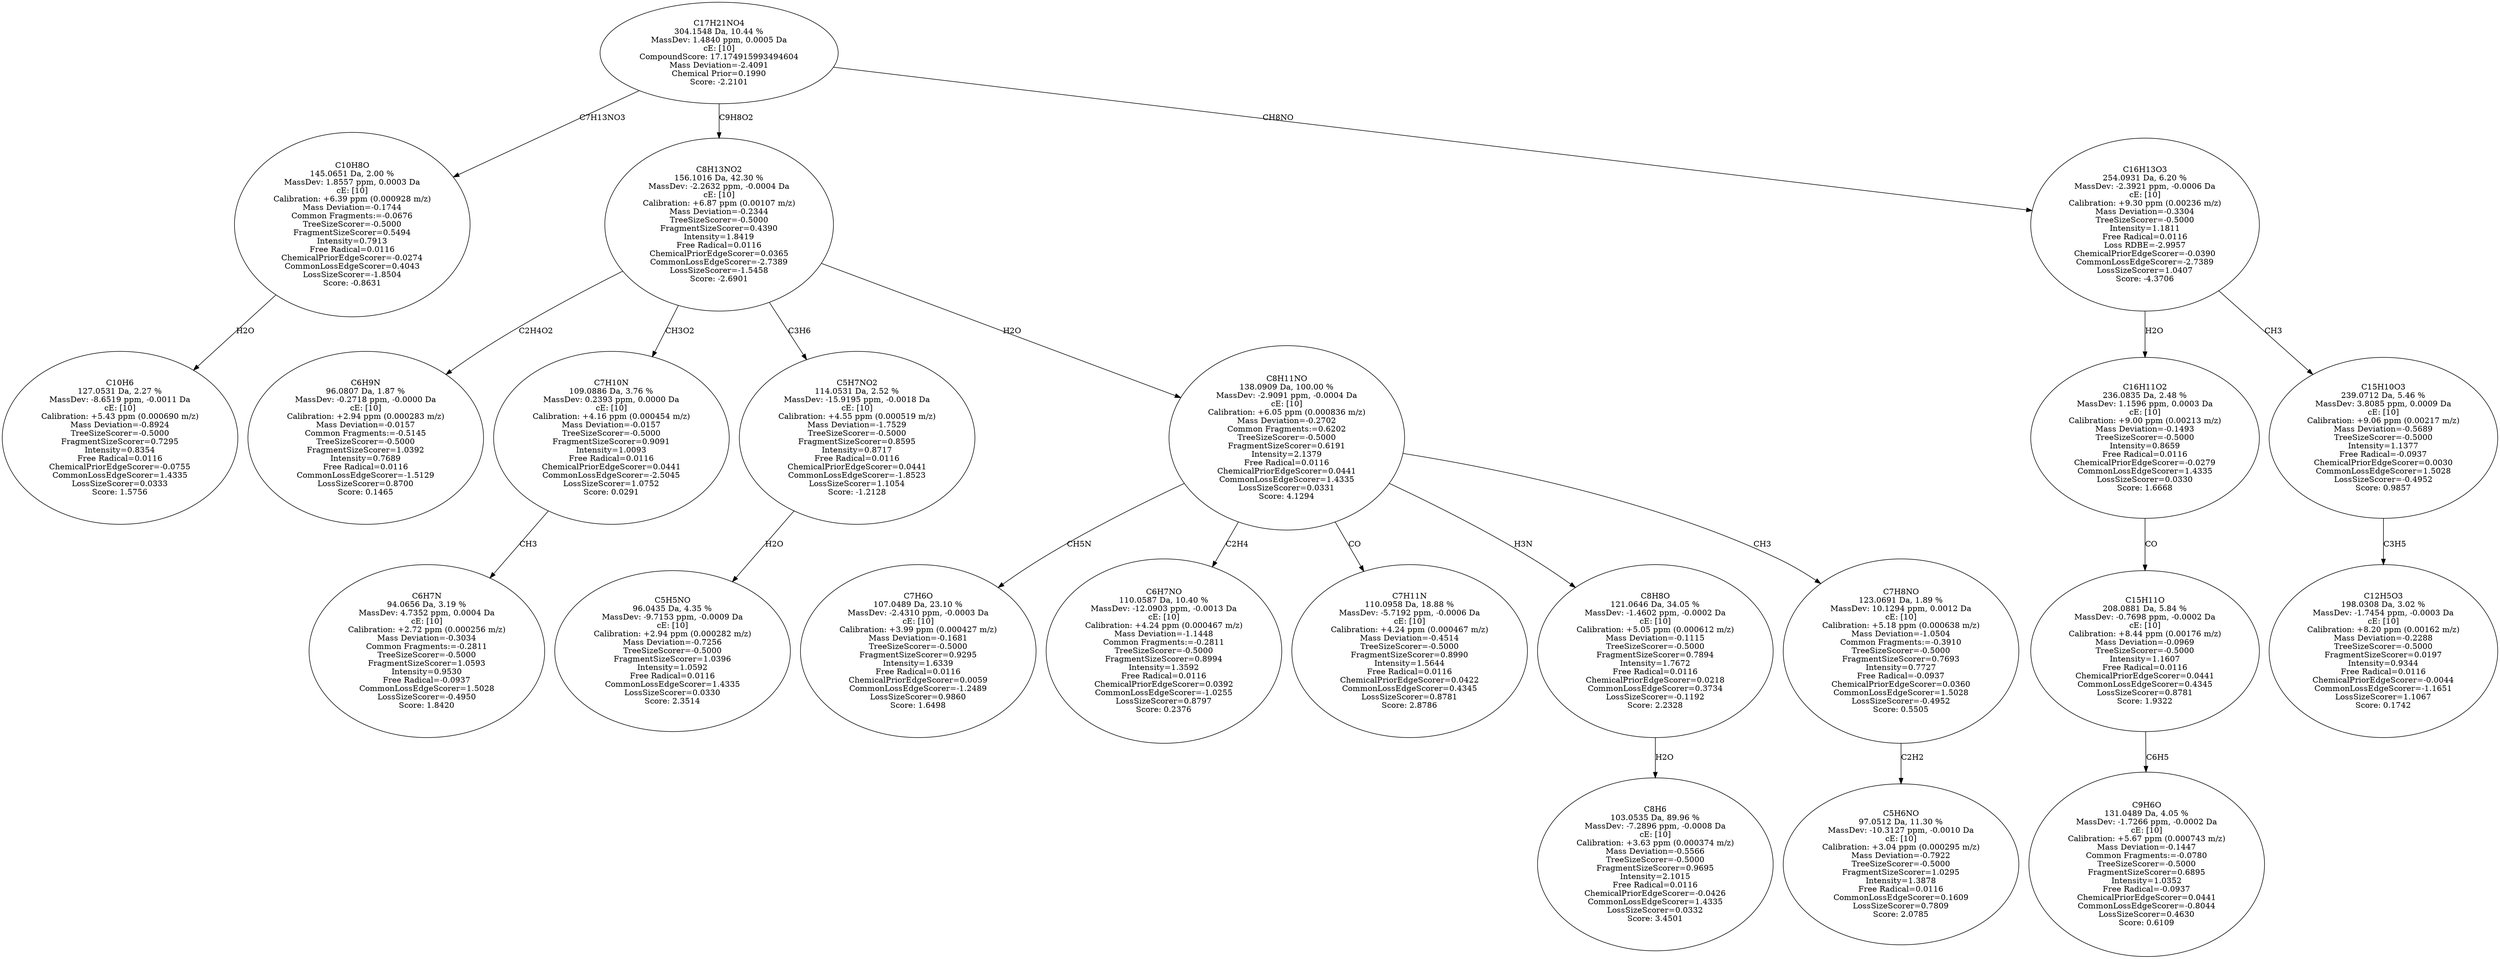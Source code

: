 strict digraph {
v1 [label="C10H6\n127.0531 Da, 2.27 %\nMassDev: -8.6519 ppm, -0.0011 Da\ncE: [10]\nCalibration: +5.43 ppm (0.000690 m/z)\nMass Deviation=-0.8924\nTreeSizeScorer=-0.5000\nFragmentSizeScorer=0.7295\nIntensity=0.8354\nFree Radical=0.0116\nChemicalPriorEdgeScorer=-0.0755\nCommonLossEdgeScorer=1.4335\nLossSizeScorer=0.0333\nScore: 1.5756"];
v2 [label="C10H8O\n145.0651 Da, 2.00 %\nMassDev: 1.8557 ppm, 0.0003 Da\ncE: [10]\nCalibration: +6.39 ppm (0.000928 m/z)\nMass Deviation=-0.1744\nCommon Fragments:=-0.0676\nTreeSizeScorer=-0.5000\nFragmentSizeScorer=0.5494\nIntensity=0.7913\nFree Radical=0.0116\nChemicalPriorEdgeScorer=-0.0274\nCommonLossEdgeScorer=0.4043\nLossSizeScorer=-1.8504\nScore: -0.8631"];
v3 [label="C6H9N\n96.0807 Da, 1.87 %\nMassDev: -0.2718 ppm, -0.0000 Da\ncE: [10]\nCalibration: +2.94 ppm (0.000283 m/z)\nMass Deviation=-0.0157\nCommon Fragments:=-0.5145\nTreeSizeScorer=-0.5000\nFragmentSizeScorer=1.0392\nIntensity=0.7689\nFree Radical=0.0116\nCommonLossEdgeScorer=-1.5129\nLossSizeScorer=0.8700\nScore: 0.1465"];
v4 [label="C6H7N\n94.0656 Da, 3.19 %\nMassDev: 4.7352 ppm, 0.0004 Da\ncE: [10]\nCalibration: +2.72 ppm (0.000256 m/z)\nMass Deviation=-0.3034\nCommon Fragments:=-0.2811\nTreeSizeScorer=-0.5000\nFragmentSizeScorer=1.0593\nIntensity=0.9530\nFree Radical=-0.0937\nCommonLossEdgeScorer=1.5028\nLossSizeScorer=-0.4950\nScore: 1.8420"];
v5 [label="C7H10N\n109.0886 Da, 3.76 %\nMassDev: 0.2393 ppm, 0.0000 Da\ncE: [10]\nCalibration: +4.16 ppm (0.000454 m/z)\nMass Deviation=-0.0157\nTreeSizeScorer=-0.5000\nFragmentSizeScorer=0.9091\nIntensity=1.0093\nFree Radical=0.0116\nChemicalPriorEdgeScorer=0.0441\nCommonLossEdgeScorer=-2.5045\nLossSizeScorer=1.0752\nScore: 0.0291"];
v6 [label="C5H5NO\n96.0435 Da, 4.35 %\nMassDev: -9.7153 ppm, -0.0009 Da\ncE: [10]\nCalibration: +2.94 ppm (0.000282 m/z)\nMass Deviation=-0.7256\nTreeSizeScorer=-0.5000\nFragmentSizeScorer=1.0396\nIntensity=1.0592\nFree Radical=0.0116\nCommonLossEdgeScorer=1.4335\nLossSizeScorer=0.0330\nScore: 2.3514"];
v7 [label="C5H7NO2\n114.0531 Da, 2.52 %\nMassDev: -15.9195 ppm, -0.0018 Da\ncE: [10]\nCalibration: +4.55 ppm (0.000519 m/z)\nMass Deviation=-1.7529\nTreeSizeScorer=-0.5000\nFragmentSizeScorer=0.8595\nIntensity=0.8717\nFree Radical=0.0116\nChemicalPriorEdgeScorer=0.0441\nCommonLossEdgeScorer=-1.8523\nLossSizeScorer=1.1054\nScore: -1.2128"];
v8 [label="C7H6O\n107.0489 Da, 23.10 %\nMassDev: -2.4310 ppm, -0.0003 Da\ncE: [10]\nCalibration: +3.99 ppm (0.000427 m/z)\nMass Deviation=-0.1681\nTreeSizeScorer=-0.5000\nFragmentSizeScorer=0.9295\nIntensity=1.6339\nFree Radical=0.0116\nChemicalPriorEdgeScorer=0.0059\nCommonLossEdgeScorer=-1.2489\nLossSizeScorer=0.9860\nScore: 1.6498"];
v9 [label="C6H7NO\n110.0587 Da, 10.40 %\nMassDev: -12.0903 ppm, -0.0013 Da\ncE: [10]\nCalibration: +4.24 ppm (0.000467 m/z)\nMass Deviation=-1.1448\nCommon Fragments:=-0.2811\nTreeSizeScorer=-0.5000\nFragmentSizeScorer=0.8994\nIntensity=1.3592\nFree Radical=0.0116\nChemicalPriorEdgeScorer=0.0392\nCommonLossEdgeScorer=-1.0255\nLossSizeScorer=0.8797\nScore: 0.2376"];
v10 [label="C7H11N\n110.0958 Da, 18.88 %\nMassDev: -5.7192 ppm, -0.0006 Da\ncE: [10]\nCalibration: +4.24 ppm (0.000467 m/z)\nMass Deviation=-0.4514\nTreeSizeScorer=-0.5000\nFragmentSizeScorer=0.8990\nIntensity=1.5644\nFree Radical=0.0116\nChemicalPriorEdgeScorer=0.0422\nCommonLossEdgeScorer=0.4345\nLossSizeScorer=0.8781\nScore: 2.8786"];
v11 [label="C8H6\n103.0535 Da, 89.96 %\nMassDev: -7.2896 ppm, -0.0008 Da\ncE: [10]\nCalibration: +3.63 ppm (0.000374 m/z)\nMass Deviation=-0.5566\nTreeSizeScorer=-0.5000\nFragmentSizeScorer=0.9695\nIntensity=2.1015\nFree Radical=0.0116\nChemicalPriorEdgeScorer=-0.0426\nCommonLossEdgeScorer=1.4335\nLossSizeScorer=0.0332\nScore: 3.4501"];
v12 [label="C8H8O\n121.0646 Da, 34.05 %\nMassDev: -1.4602 ppm, -0.0002 Da\ncE: [10]\nCalibration: +5.05 ppm (0.000612 m/z)\nMass Deviation=-0.1115\nTreeSizeScorer=-0.5000\nFragmentSizeScorer=0.7894\nIntensity=1.7672\nFree Radical=0.0116\nChemicalPriorEdgeScorer=0.0218\nCommonLossEdgeScorer=0.3734\nLossSizeScorer=-0.1192\nScore: 2.2328"];
v13 [label="C5H6NO\n97.0512 Da, 11.30 %\nMassDev: -10.3127 ppm, -0.0010 Da\ncE: [10]\nCalibration: +3.04 ppm (0.000295 m/z)\nMass Deviation=-0.7922\nTreeSizeScorer=-0.5000\nFragmentSizeScorer=1.0295\nIntensity=1.3878\nFree Radical=0.0116\nCommonLossEdgeScorer=0.1609\nLossSizeScorer=0.7809\nScore: 2.0785"];
v14 [label="C7H8NO\n123.0691 Da, 1.89 %\nMassDev: 10.1294 ppm, 0.0012 Da\ncE: [10]\nCalibration: +5.18 ppm (0.000638 m/z)\nMass Deviation=-1.0504\nCommon Fragments:=-0.3910\nTreeSizeScorer=-0.5000\nFragmentSizeScorer=0.7693\nIntensity=0.7727\nFree Radical=-0.0937\nChemicalPriorEdgeScorer=0.0360\nCommonLossEdgeScorer=1.5028\nLossSizeScorer=-0.4952\nScore: 0.5505"];
v15 [label="C8H11NO\n138.0909 Da, 100.00 %\nMassDev: -2.9091 ppm, -0.0004 Da\ncE: [10]\nCalibration: +6.05 ppm (0.000836 m/z)\nMass Deviation=-0.2702\nCommon Fragments:=0.6202\nTreeSizeScorer=-0.5000\nFragmentSizeScorer=0.6191\nIntensity=2.1379\nFree Radical=0.0116\nChemicalPriorEdgeScorer=0.0441\nCommonLossEdgeScorer=1.4335\nLossSizeScorer=0.0331\nScore: 4.1294"];
v16 [label="C8H13NO2\n156.1016 Da, 42.30 %\nMassDev: -2.2632 ppm, -0.0004 Da\ncE: [10]\nCalibration: +6.87 ppm (0.00107 m/z)\nMass Deviation=-0.2344\nTreeSizeScorer=-0.5000\nFragmentSizeScorer=0.4390\nIntensity=1.8419\nFree Radical=0.0116\nChemicalPriorEdgeScorer=0.0365\nCommonLossEdgeScorer=-2.7389\nLossSizeScorer=-1.5458\nScore: -2.6901"];
v17 [label="C9H6O\n131.0489 Da, 4.05 %\nMassDev: -1.7266 ppm, -0.0002 Da\ncE: [10]\nCalibration: +5.67 ppm (0.000743 m/z)\nMass Deviation=-0.1447\nCommon Fragments:=-0.0780\nTreeSizeScorer=-0.5000\nFragmentSizeScorer=0.6895\nIntensity=1.0352\nFree Radical=-0.0937\nChemicalPriorEdgeScorer=0.0441\nCommonLossEdgeScorer=-0.8044\nLossSizeScorer=0.4630\nScore: 0.6109"];
v18 [label="C15H11O\n208.0881 Da, 5.84 %\nMassDev: -0.7698 ppm, -0.0002 Da\ncE: [10]\nCalibration: +8.44 ppm (0.00176 m/z)\nMass Deviation=-0.0969\nTreeSizeScorer=-0.5000\nIntensity=1.1607\nFree Radical=0.0116\nChemicalPriorEdgeScorer=0.0441\nCommonLossEdgeScorer=0.4345\nLossSizeScorer=0.8781\nScore: 1.9322"];
v19 [label="C16H11O2\n236.0835 Da, 2.48 %\nMassDev: 1.1596 ppm, 0.0003 Da\ncE: [10]\nCalibration: +9.00 ppm (0.00213 m/z)\nMass Deviation=-0.1493\nTreeSizeScorer=-0.5000\nIntensity=0.8659\nFree Radical=0.0116\nChemicalPriorEdgeScorer=-0.0279\nCommonLossEdgeScorer=1.4335\nLossSizeScorer=0.0330\nScore: 1.6668"];
v20 [label="C12H5O3\n198.0308 Da, 3.02 %\nMassDev: -1.7454 ppm, -0.0003 Da\ncE: [10]\nCalibration: +8.20 ppm (0.00162 m/z)\nMass Deviation=-0.2288\nTreeSizeScorer=-0.5000\nFragmentSizeScorer=0.0197\nIntensity=0.9344\nFree Radical=0.0116\nChemicalPriorEdgeScorer=-0.0044\nCommonLossEdgeScorer=-1.1651\nLossSizeScorer=1.1067\nScore: 0.1742"];
v21 [label="C15H10O3\n239.0712 Da, 5.46 %\nMassDev: 3.8085 ppm, 0.0009 Da\ncE: [10]\nCalibration: +9.06 ppm (0.00217 m/z)\nMass Deviation=-0.5689\nTreeSizeScorer=-0.5000\nIntensity=1.1377\nFree Radical=-0.0937\nChemicalPriorEdgeScorer=0.0030\nCommonLossEdgeScorer=1.5028\nLossSizeScorer=-0.4952\nScore: 0.9857"];
v22 [label="C16H13O3\n254.0931 Da, 6.20 %\nMassDev: -2.3921 ppm, -0.0006 Da\ncE: [10]\nCalibration: +9.30 ppm (0.00236 m/z)\nMass Deviation=-0.3304\nTreeSizeScorer=-0.5000\nIntensity=1.1811\nFree Radical=0.0116\nLoss RDBE=-2.9957\nChemicalPriorEdgeScorer=-0.0390\nCommonLossEdgeScorer=-2.7389\nLossSizeScorer=1.0407\nScore: -4.3706"];
v23 [label="C17H21NO4\n304.1548 Da, 10.44 %\nMassDev: 1.4840 ppm, 0.0005 Da\ncE: [10]\nCompoundScore: 17.174915993494604\nMass Deviation=-2.4091\nChemical Prior=0.1990\nScore: -2.2101"];
v2 -> v1 [label="H2O"];
v23 -> v2 [label="C7H13NO3"];
v16 -> v3 [label="C2H4O2"];
v5 -> v4 [label="CH3"];
v16 -> v5 [label="CH3O2"];
v7 -> v6 [label="H2O"];
v16 -> v7 [label="C3H6"];
v15 -> v8 [label="CH5N"];
v15 -> v9 [label="C2H4"];
v15 -> v10 [label="CO"];
v12 -> v11 [label="H2O"];
v15 -> v12 [label="H3N"];
v14 -> v13 [label="C2H2"];
v15 -> v14 [label="CH3"];
v16 -> v15 [label="H2O"];
v23 -> v16 [label="C9H8O2"];
v18 -> v17 [label="C6H5"];
v19 -> v18 [label="CO"];
v22 -> v19 [label="H2O"];
v21 -> v20 [label="C3H5"];
v22 -> v21 [label="CH3"];
v23 -> v22 [label="CH8NO"];
}